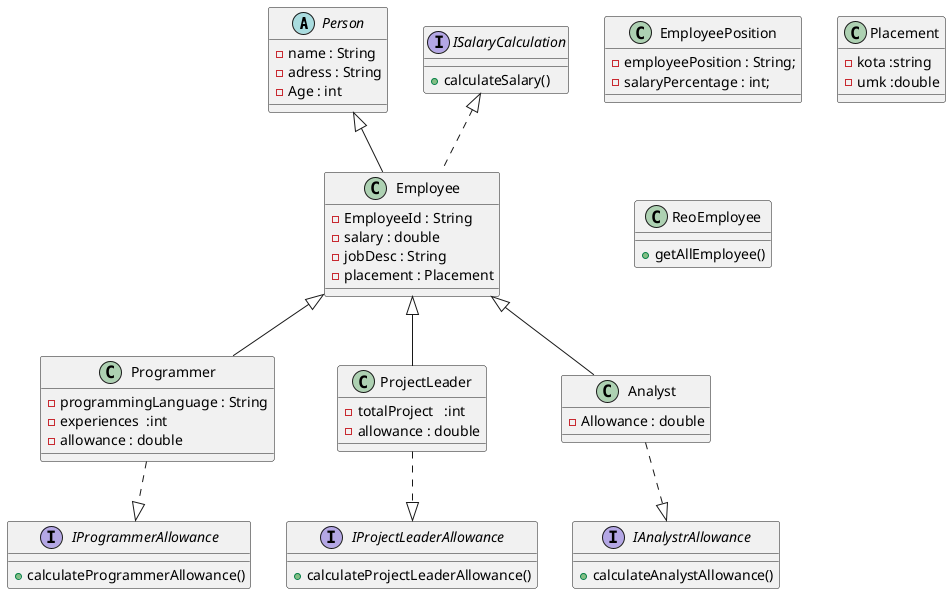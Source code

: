@startuml





abstract class Person{
-name : String
-adress : String
-Age : int
}


class Employee{

-EmployeeId : String
-salary : double 
-jobDesc : String
-placement : Placement
}



class EmployeePosition {
	
-employeePosition : String;
-salaryPercentage : int;

}

class Programmer{
-programmingLanguage : String
-experiences  :int
-allowance : double
}

class ProjectLeader{
-totalProject   :int
-allowance : double
}

class Analyst{
-Allowance : double
}

class Placement{
-kota :string
-umk :double
}


class ReoEmployee{
+getAllEmployee()
}

interface ISalaryCalculation{
+calculateSalary()
}

interface IProgrammerAllowance{
+calculateProgrammerAllowance()
}


interface IProjectLeaderAllowance{
+calculateProjectLeaderAllowance()
}

interface IAnalystrAllowance{
+calculateAnalystAllowance()
}

Analyst .down.|> IAnalystrAllowance
Programmer .down.|> IProgrammerAllowance
ProjectLeader .down.|> IProjectLeaderAllowance



Employee .up.|> ISalaryCalculation
Employee -up-|> Person
Programmer -up-|> Employee
ProjectLeader -up-|> Employee
Analyst -up-|> Employee



@enduml